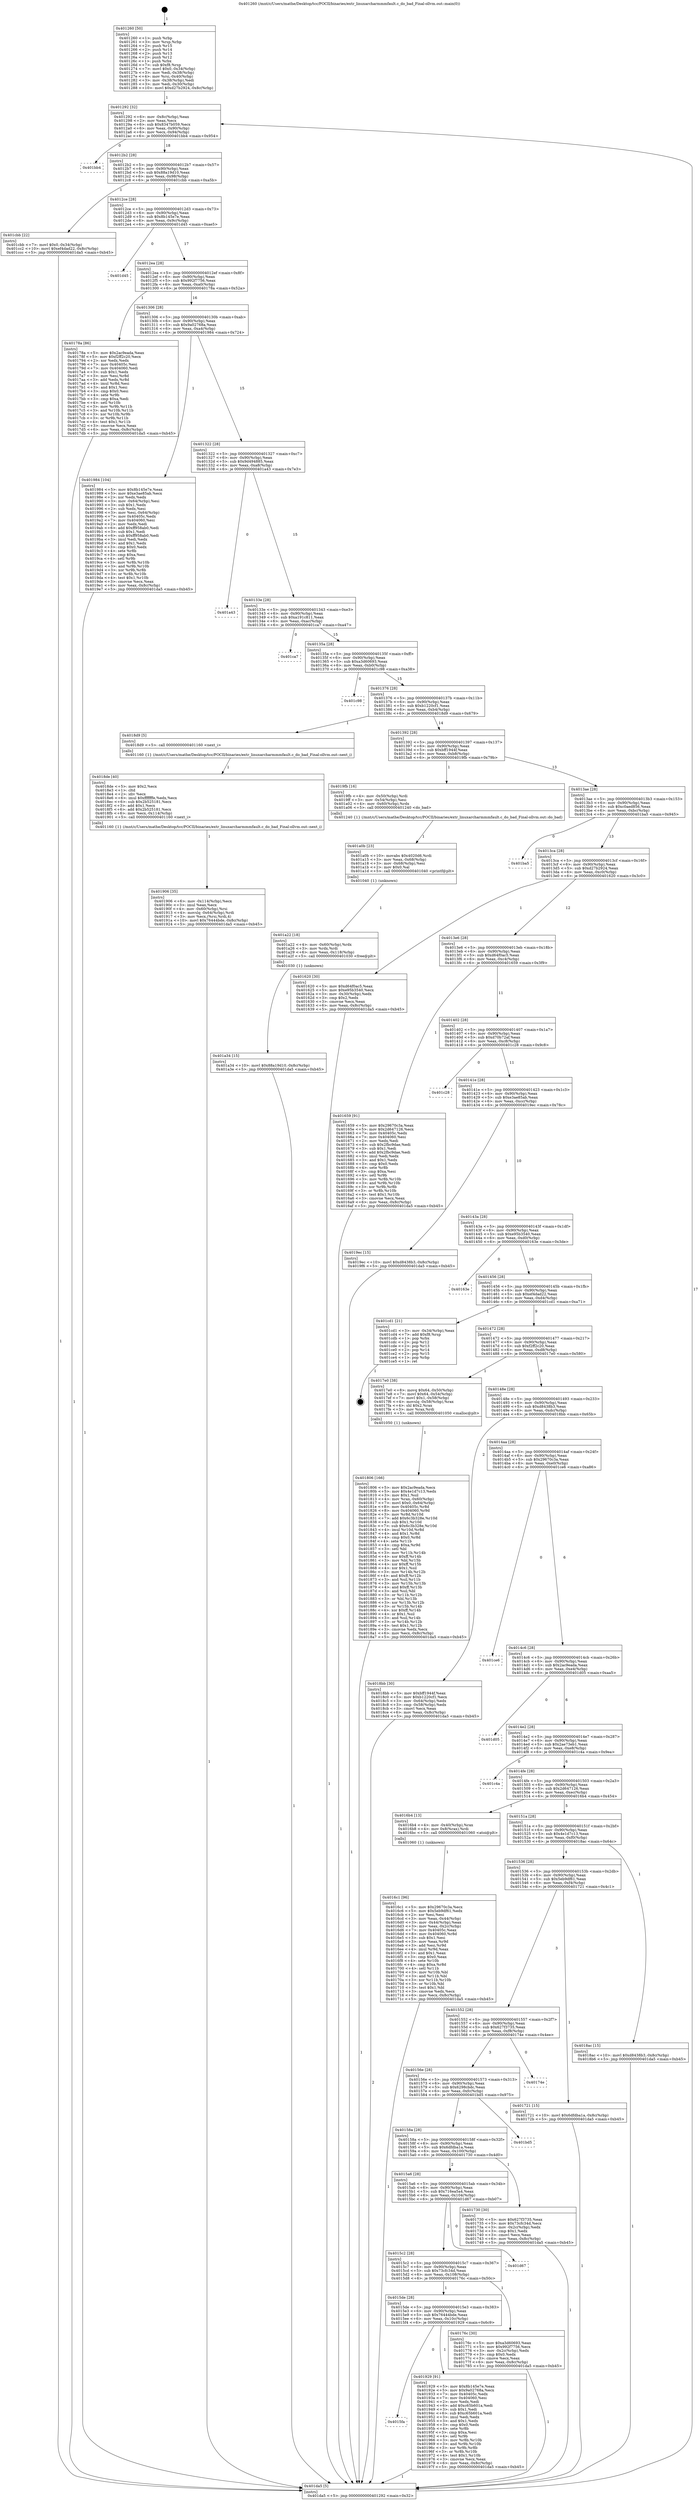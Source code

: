digraph "0x401260" {
  label = "0x401260 (/mnt/c/Users/mathe/Desktop/tcc/POCII/binaries/extr_linuxarcharmmmfault.c_do_bad_Final-ollvm.out::main(0))"
  labelloc = "t"
  node[shape=record]

  Entry [label="",width=0.3,height=0.3,shape=circle,fillcolor=black,style=filled]
  "0x401292" [label="{
     0x401292 [32]\l
     | [instrs]\l
     &nbsp;&nbsp;0x401292 \<+6\>: mov -0x8c(%rbp),%eax\l
     &nbsp;&nbsp;0x401298 \<+2\>: mov %eax,%ecx\l
     &nbsp;&nbsp;0x40129a \<+6\>: sub $0x8347b059,%ecx\l
     &nbsp;&nbsp;0x4012a0 \<+6\>: mov %eax,-0x90(%rbp)\l
     &nbsp;&nbsp;0x4012a6 \<+6\>: mov %ecx,-0x94(%rbp)\l
     &nbsp;&nbsp;0x4012ac \<+6\>: je 0000000000401bb4 \<main+0x954\>\l
  }"]
  "0x401bb4" [label="{
     0x401bb4\l
  }", style=dashed]
  "0x4012b2" [label="{
     0x4012b2 [28]\l
     | [instrs]\l
     &nbsp;&nbsp;0x4012b2 \<+5\>: jmp 00000000004012b7 \<main+0x57\>\l
     &nbsp;&nbsp;0x4012b7 \<+6\>: mov -0x90(%rbp),%eax\l
     &nbsp;&nbsp;0x4012bd \<+5\>: sub $0x88a19d10,%eax\l
     &nbsp;&nbsp;0x4012c2 \<+6\>: mov %eax,-0x98(%rbp)\l
     &nbsp;&nbsp;0x4012c8 \<+6\>: je 0000000000401cbb \<main+0xa5b\>\l
  }"]
  Exit [label="",width=0.3,height=0.3,shape=circle,fillcolor=black,style=filled,peripheries=2]
  "0x401cbb" [label="{
     0x401cbb [22]\l
     | [instrs]\l
     &nbsp;&nbsp;0x401cbb \<+7\>: movl $0x0,-0x34(%rbp)\l
     &nbsp;&nbsp;0x401cc2 \<+10\>: movl $0xef4dad22,-0x8c(%rbp)\l
     &nbsp;&nbsp;0x401ccc \<+5\>: jmp 0000000000401da5 \<main+0xb45\>\l
  }"]
  "0x4012ce" [label="{
     0x4012ce [28]\l
     | [instrs]\l
     &nbsp;&nbsp;0x4012ce \<+5\>: jmp 00000000004012d3 \<main+0x73\>\l
     &nbsp;&nbsp;0x4012d3 \<+6\>: mov -0x90(%rbp),%eax\l
     &nbsp;&nbsp;0x4012d9 \<+5\>: sub $0x8b145e7e,%eax\l
     &nbsp;&nbsp;0x4012de \<+6\>: mov %eax,-0x9c(%rbp)\l
     &nbsp;&nbsp;0x4012e4 \<+6\>: je 0000000000401d45 \<main+0xae5\>\l
  }"]
  "0x401a34" [label="{
     0x401a34 [15]\l
     | [instrs]\l
     &nbsp;&nbsp;0x401a34 \<+10\>: movl $0x88a19d10,-0x8c(%rbp)\l
     &nbsp;&nbsp;0x401a3e \<+5\>: jmp 0000000000401da5 \<main+0xb45\>\l
  }"]
  "0x401d45" [label="{
     0x401d45\l
  }", style=dashed]
  "0x4012ea" [label="{
     0x4012ea [28]\l
     | [instrs]\l
     &nbsp;&nbsp;0x4012ea \<+5\>: jmp 00000000004012ef \<main+0x8f\>\l
     &nbsp;&nbsp;0x4012ef \<+6\>: mov -0x90(%rbp),%eax\l
     &nbsp;&nbsp;0x4012f5 \<+5\>: sub $0x992f7756,%eax\l
     &nbsp;&nbsp;0x4012fa \<+6\>: mov %eax,-0xa0(%rbp)\l
     &nbsp;&nbsp;0x401300 \<+6\>: je 000000000040178a \<main+0x52a\>\l
  }"]
  "0x401a22" [label="{
     0x401a22 [18]\l
     | [instrs]\l
     &nbsp;&nbsp;0x401a22 \<+4\>: mov -0x60(%rbp),%rdx\l
     &nbsp;&nbsp;0x401a26 \<+3\>: mov %rdx,%rdi\l
     &nbsp;&nbsp;0x401a29 \<+6\>: mov %eax,-0x118(%rbp)\l
     &nbsp;&nbsp;0x401a2f \<+5\>: call 0000000000401030 \<free@plt\>\l
     | [calls]\l
     &nbsp;&nbsp;0x401030 \{1\} (unknown)\l
  }"]
  "0x40178a" [label="{
     0x40178a [86]\l
     | [instrs]\l
     &nbsp;&nbsp;0x40178a \<+5\>: mov $0x2ac9eada,%eax\l
     &nbsp;&nbsp;0x40178f \<+5\>: mov $0xf2ff2c20,%ecx\l
     &nbsp;&nbsp;0x401794 \<+2\>: xor %edx,%edx\l
     &nbsp;&nbsp;0x401796 \<+7\>: mov 0x40405c,%esi\l
     &nbsp;&nbsp;0x40179d \<+7\>: mov 0x404060,%edi\l
     &nbsp;&nbsp;0x4017a4 \<+3\>: sub $0x1,%edx\l
     &nbsp;&nbsp;0x4017a7 \<+3\>: mov %esi,%r8d\l
     &nbsp;&nbsp;0x4017aa \<+3\>: add %edx,%r8d\l
     &nbsp;&nbsp;0x4017ad \<+4\>: imul %r8d,%esi\l
     &nbsp;&nbsp;0x4017b1 \<+3\>: and $0x1,%esi\l
     &nbsp;&nbsp;0x4017b4 \<+3\>: cmp $0x0,%esi\l
     &nbsp;&nbsp;0x4017b7 \<+4\>: sete %r9b\l
     &nbsp;&nbsp;0x4017bb \<+3\>: cmp $0xa,%edi\l
     &nbsp;&nbsp;0x4017be \<+4\>: setl %r10b\l
     &nbsp;&nbsp;0x4017c2 \<+3\>: mov %r9b,%r11b\l
     &nbsp;&nbsp;0x4017c5 \<+3\>: and %r10b,%r11b\l
     &nbsp;&nbsp;0x4017c8 \<+3\>: xor %r10b,%r9b\l
     &nbsp;&nbsp;0x4017cb \<+3\>: or %r9b,%r11b\l
     &nbsp;&nbsp;0x4017ce \<+4\>: test $0x1,%r11b\l
     &nbsp;&nbsp;0x4017d2 \<+3\>: cmovne %ecx,%eax\l
     &nbsp;&nbsp;0x4017d5 \<+6\>: mov %eax,-0x8c(%rbp)\l
     &nbsp;&nbsp;0x4017db \<+5\>: jmp 0000000000401da5 \<main+0xb45\>\l
  }"]
  "0x401306" [label="{
     0x401306 [28]\l
     | [instrs]\l
     &nbsp;&nbsp;0x401306 \<+5\>: jmp 000000000040130b \<main+0xab\>\l
     &nbsp;&nbsp;0x40130b \<+6\>: mov -0x90(%rbp),%eax\l
     &nbsp;&nbsp;0x401311 \<+5\>: sub $0x9a02768a,%eax\l
     &nbsp;&nbsp;0x401316 \<+6\>: mov %eax,-0xa4(%rbp)\l
     &nbsp;&nbsp;0x40131c \<+6\>: je 0000000000401984 \<main+0x724\>\l
  }"]
  "0x401a0b" [label="{
     0x401a0b [23]\l
     | [instrs]\l
     &nbsp;&nbsp;0x401a0b \<+10\>: movabs $0x4020d6,%rdi\l
     &nbsp;&nbsp;0x401a15 \<+3\>: mov %eax,-0x68(%rbp)\l
     &nbsp;&nbsp;0x401a18 \<+3\>: mov -0x68(%rbp),%esi\l
     &nbsp;&nbsp;0x401a1b \<+2\>: mov $0x0,%al\l
     &nbsp;&nbsp;0x401a1d \<+5\>: call 0000000000401040 \<printf@plt\>\l
     | [calls]\l
     &nbsp;&nbsp;0x401040 \{1\} (unknown)\l
  }"]
  "0x401984" [label="{
     0x401984 [104]\l
     | [instrs]\l
     &nbsp;&nbsp;0x401984 \<+5\>: mov $0x8b145e7e,%eax\l
     &nbsp;&nbsp;0x401989 \<+5\>: mov $0xe3ae85ab,%ecx\l
     &nbsp;&nbsp;0x40198e \<+2\>: xor %edx,%edx\l
     &nbsp;&nbsp;0x401990 \<+3\>: mov -0x64(%rbp),%esi\l
     &nbsp;&nbsp;0x401993 \<+3\>: sub $0x1,%edx\l
     &nbsp;&nbsp;0x401996 \<+2\>: sub %edx,%esi\l
     &nbsp;&nbsp;0x401998 \<+3\>: mov %esi,-0x64(%rbp)\l
     &nbsp;&nbsp;0x40199b \<+7\>: mov 0x40405c,%edx\l
     &nbsp;&nbsp;0x4019a2 \<+7\>: mov 0x404060,%esi\l
     &nbsp;&nbsp;0x4019a9 \<+2\>: mov %edx,%edi\l
     &nbsp;&nbsp;0x4019ab \<+6\>: add $0xff958ab0,%edi\l
     &nbsp;&nbsp;0x4019b1 \<+3\>: sub $0x1,%edi\l
     &nbsp;&nbsp;0x4019b4 \<+6\>: sub $0xff958ab0,%edi\l
     &nbsp;&nbsp;0x4019ba \<+3\>: imul %edi,%edx\l
     &nbsp;&nbsp;0x4019bd \<+3\>: and $0x1,%edx\l
     &nbsp;&nbsp;0x4019c0 \<+3\>: cmp $0x0,%edx\l
     &nbsp;&nbsp;0x4019c3 \<+4\>: sete %r8b\l
     &nbsp;&nbsp;0x4019c7 \<+3\>: cmp $0xa,%esi\l
     &nbsp;&nbsp;0x4019ca \<+4\>: setl %r9b\l
     &nbsp;&nbsp;0x4019ce \<+3\>: mov %r8b,%r10b\l
     &nbsp;&nbsp;0x4019d1 \<+3\>: and %r9b,%r10b\l
     &nbsp;&nbsp;0x4019d4 \<+3\>: xor %r9b,%r8b\l
     &nbsp;&nbsp;0x4019d7 \<+3\>: or %r8b,%r10b\l
     &nbsp;&nbsp;0x4019da \<+4\>: test $0x1,%r10b\l
     &nbsp;&nbsp;0x4019de \<+3\>: cmovne %ecx,%eax\l
     &nbsp;&nbsp;0x4019e1 \<+6\>: mov %eax,-0x8c(%rbp)\l
     &nbsp;&nbsp;0x4019e7 \<+5\>: jmp 0000000000401da5 \<main+0xb45\>\l
  }"]
  "0x401322" [label="{
     0x401322 [28]\l
     | [instrs]\l
     &nbsp;&nbsp;0x401322 \<+5\>: jmp 0000000000401327 \<main+0xc7\>\l
     &nbsp;&nbsp;0x401327 \<+6\>: mov -0x90(%rbp),%eax\l
     &nbsp;&nbsp;0x40132d \<+5\>: sub $0x9d494885,%eax\l
     &nbsp;&nbsp;0x401332 \<+6\>: mov %eax,-0xa8(%rbp)\l
     &nbsp;&nbsp;0x401338 \<+6\>: je 0000000000401a43 \<main+0x7e3\>\l
  }"]
  "0x4015fa" [label="{
     0x4015fa\l
  }", style=dashed]
  "0x401a43" [label="{
     0x401a43\l
  }", style=dashed]
  "0x40133e" [label="{
     0x40133e [28]\l
     | [instrs]\l
     &nbsp;&nbsp;0x40133e \<+5\>: jmp 0000000000401343 \<main+0xe3\>\l
     &nbsp;&nbsp;0x401343 \<+6\>: mov -0x90(%rbp),%eax\l
     &nbsp;&nbsp;0x401349 \<+5\>: sub $0xa191c811,%eax\l
     &nbsp;&nbsp;0x40134e \<+6\>: mov %eax,-0xac(%rbp)\l
     &nbsp;&nbsp;0x401354 \<+6\>: je 0000000000401ca7 \<main+0xa47\>\l
  }"]
  "0x401929" [label="{
     0x401929 [91]\l
     | [instrs]\l
     &nbsp;&nbsp;0x401929 \<+5\>: mov $0x8b145e7e,%eax\l
     &nbsp;&nbsp;0x40192e \<+5\>: mov $0x9a02768a,%ecx\l
     &nbsp;&nbsp;0x401933 \<+7\>: mov 0x40405c,%edx\l
     &nbsp;&nbsp;0x40193a \<+7\>: mov 0x404060,%esi\l
     &nbsp;&nbsp;0x401941 \<+2\>: mov %edx,%edi\l
     &nbsp;&nbsp;0x401943 \<+6\>: add $0xc65b601a,%edi\l
     &nbsp;&nbsp;0x401949 \<+3\>: sub $0x1,%edi\l
     &nbsp;&nbsp;0x40194c \<+6\>: sub $0xc65b601a,%edi\l
     &nbsp;&nbsp;0x401952 \<+3\>: imul %edi,%edx\l
     &nbsp;&nbsp;0x401955 \<+3\>: and $0x1,%edx\l
     &nbsp;&nbsp;0x401958 \<+3\>: cmp $0x0,%edx\l
     &nbsp;&nbsp;0x40195b \<+4\>: sete %r8b\l
     &nbsp;&nbsp;0x40195f \<+3\>: cmp $0xa,%esi\l
     &nbsp;&nbsp;0x401962 \<+4\>: setl %r9b\l
     &nbsp;&nbsp;0x401966 \<+3\>: mov %r8b,%r10b\l
     &nbsp;&nbsp;0x401969 \<+3\>: and %r9b,%r10b\l
     &nbsp;&nbsp;0x40196c \<+3\>: xor %r9b,%r8b\l
     &nbsp;&nbsp;0x40196f \<+3\>: or %r8b,%r10b\l
     &nbsp;&nbsp;0x401972 \<+4\>: test $0x1,%r10b\l
     &nbsp;&nbsp;0x401976 \<+3\>: cmovne %ecx,%eax\l
     &nbsp;&nbsp;0x401979 \<+6\>: mov %eax,-0x8c(%rbp)\l
     &nbsp;&nbsp;0x40197f \<+5\>: jmp 0000000000401da5 \<main+0xb45\>\l
  }"]
  "0x401ca7" [label="{
     0x401ca7\l
  }", style=dashed]
  "0x40135a" [label="{
     0x40135a [28]\l
     | [instrs]\l
     &nbsp;&nbsp;0x40135a \<+5\>: jmp 000000000040135f \<main+0xff\>\l
     &nbsp;&nbsp;0x40135f \<+6\>: mov -0x90(%rbp),%eax\l
     &nbsp;&nbsp;0x401365 \<+5\>: sub $0xa3d60693,%eax\l
     &nbsp;&nbsp;0x40136a \<+6\>: mov %eax,-0xb0(%rbp)\l
     &nbsp;&nbsp;0x401370 \<+6\>: je 0000000000401c98 \<main+0xa38\>\l
  }"]
  "0x401906" [label="{
     0x401906 [35]\l
     | [instrs]\l
     &nbsp;&nbsp;0x401906 \<+6\>: mov -0x114(%rbp),%ecx\l
     &nbsp;&nbsp;0x40190c \<+3\>: imul %eax,%ecx\l
     &nbsp;&nbsp;0x40190f \<+4\>: mov -0x60(%rbp),%rsi\l
     &nbsp;&nbsp;0x401913 \<+4\>: movslq -0x64(%rbp),%rdi\l
     &nbsp;&nbsp;0x401917 \<+3\>: mov %ecx,(%rsi,%rdi,4)\l
     &nbsp;&nbsp;0x40191a \<+10\>: movl $0x76444bde,-0x8c(%rbp)\l
     &nbsp;&nbsp;0x401924 \<+5\>: jmp 0000000000401da5 \<main+0xb45\>\l
  }"]
  "0x401c98" [label="{
     0x401c98\l
  }", style=dashed]
  "0x401376" [label="{
     0x401376 [28]\l
     | [instrs]\l
     &nbsp;&nbsp;0x401376 \<+5\>: jmp 000000000040137b \<main+0x11b\>\l
     &nbsp;&nbsp;0x40137b \<+6\>: mov -0x90(%rbp),%eax\l
     &nbsp;&nbsp;0x401381 \<+5\>: sub $0xb1220cf1,%eax\l
     &nbsp;&nbsp;0x401386 \<+6\>: mov %eax,-0xb4(%rbp)\l
     &nbsp;&nbsp;0x40138c \<+6\>: je 00000000004018d9 \<main+0x679\>\l
  }"]
  "0x4018de" [label="{
     0x4018de [40]\l
     | [instrs]\l
     &nbsp;&nbsp;0x4018de \<+5\>: mov $0x2,%ecx\l
     &nbsp;&nbsp;0x4018e3 \<+1\>: cltd\l
     &nbsp;&nbsp;0x4018e4 \<+2\>: idiv %ecx\l
     &nbsp;&nbsp;0x4018e6 \<+6\>: imul $0xfffffffe,%edx,%ecx\l
     &nbsp;&nbsp;0x4018ec \<+6\>: sub $0x2b525181,%ecx\l
     &nbsp;&nbsp;0x4018f2 \<+3\>: add $0x1,%ecx\l
     &nbsp;&nbsp;0x4018f5 \<+6\>: add $0x2b525181,%ecx\l
     &nbsp;&nbsp;0x4018fb \<+6\>: mov %ecx,-0x114(%rbp)\l
     &nbsp;&nbsp;0x401901 \<+5\>: call 0000000000401160 \<next_i\>\l
     | [calls]\l
     &nbsp;&nbsp;0x401160 \{1\} (/mnt/c/Users/mathe/Desktop/tcc/POCII/binaries/extr_linuxarcharmmmfault.c_do_bad_Final-ollvm.out::next_i)\l
  }"]
  "0x4018d9" [label="{
     0x4018d9 [5]\l
     | [instrs]\l
     &nbsp;&nbsp;0x4018d9 \<+5\>: call 0000000000401160 \<next_i\>\l
     | [calls]\l
     &nbsp;&nbsp;0x401160 \{1\} (/mnt/c/Users/mathe/Desktop/tcc/POCII/binaries/extr_linuxarcharmmmfault.c_do_bad_Final-ollvm.out::next_i)\l
  }"]
  "0x401392" [label="{
     0x401392 [28]\l
     | [instrs]\l
     &nbsp;&nbsp;0x401392 \<+5\>: jmp 0000000000401397 \<main+0x137\>\l
     &nbsp;&nbsp;0x401397 \<+6\>: mov -0x90(%rbp),%eax\l
     &nbsp;&nbsp;0x40139d \<+5\>: sub $0xbff1944f,%eax\l
     &nbsp;&nbsp;0x4013a2 \<+6\>: mov %eax,-0xb8(%rbp)\l
     &nbsp;&nbsp;0x4013a8 \<+6\>: je 00000000004019fb \<main+0x79b\>\l
  }"]
  "0x401806" [label="{
     0x401806 [166]\l
     | [instrs]\l
     &nbsp;&nbsp;0x401806 \<+5\>: mov $0x2ac9eada,%ecx\l
     &nbsp;&nbsp;0x40180b \<+5\>: mov $0x4e1d7c13,%edx\l
     &nbsp;&nbsp;0x401810 \<+3\>: mov $0x1,%sil\l
     &nbsp;&nbsp;0x401813 \<+4\>: mov %rax,-0x60(%rbp)\l
     &nbsp;&nbsp;0x401817 \<+7\>: movl $0x0,-0x64(%rbp)\l
     &nbsp;&nbsp;0x40181e \<+8\>: mov 0x40405c,%r8d\l
     &nbsp;&nbsp;0x401826 \<+8\>: mov 0x404060,%r9d\l
     &nbsp;&nbsp;0x40182e \<+3\>: mov %r8d,%r10d\l
     &nbsp;&nbsp;0x401831 \<+7\>: add $0x6c3b328e,%r10d\l
     &nbsp;&nbsp;0x401838 \<+4\>: sub $0x1,%r10d\l
     &nbsp;&nbsp;0x40183c \<+7\>: sub $0x6c3b328e,%r10d\l
     &nbsp;&nbsp;0x401843 \<+4\>: imul %r10d,%r8d\l
     &nbsp;&nbsp;0x401847 \<+4\>: and $0x1,%r8d\l
     &nbsp;&nbsp;0x40184b \<+4\>: cmp $0x0,%r8d\l
     &nbsp;&nbsp;0x40184f \<+4\>: sete %r11b\l
     &nbsp;&nbsp;0x401853 \<+4\>: cmp $0xa,%r9d\l
     &nbsp;&nbsp;0x401857 \<+3\>: setl %bl\l
     &nbsp;&nbsp;0x40185a \<+3\>: mov %r11b,%r14b\l
     &nbsp;&nbsp;0x40185d \<+4\>: xor $0xff,%r14b\l
     &nbsp;&nbsp;0x401861 \<+3\>: mov %bl,%r15b\l
     &nbsp;&nbsp;0x401864 \<+4\>: xor $0xff,%r15b\l
     &nbsp;&nbsp;0x401868 \<+4\>: xor $0x1,%sil\l
     &nbsp;&nbsp;0x40186c \<+3\>: mov %r14b,%r12b\l
     &nbsp;&nbsp;0x40186f \<+4\>: and $0xff,%r12b\l
     &nbsp;&nbsp;0x401873 \<+3\>: and %sil,%r11b\l
     &nbsp;&nbsp;0x401876 \<+3\>: mov %r15b,%r13b\l
     &nbsp;&nbsp;0x401879 \<+4\>: and $0xff,%r13b\l
     &nbsp;&nbsp;0x40187d \<+3\>: and %sil,%bl\l
     &nbsp;&nbsp;0x401880 \<+3\>: or %r11b,%r12b\l
     &nbsp;&nbsp;0x401883 \<+3\>: or %bl,%r13b\l
     &nbsp;&nbsp;0x401886 \<+3\>: xor %r13b,%r12b\l
     &nbsp;&nbsp;0x401889 \<+3\>: or %r15b,%r14b\l
     &nbsp;&nbsp;0x40188c \<+4\>: xor $0xff,%r14b\l
     &nbsp;&nbsp;0x401890 \<+4\>: or $0x1,%sil\l
     &nbsp;&nbsp;0x401894 \<+3\>: and %sil,%r14b\l
     &nbsp;&nbsp;0x401897 \<+3\>: or %r14b,%r12b\l
     &nbsp;&nbsp;0x40189a \<+4\>: test $0x1,%r12b\l
     &nbsp;&nbsp;0x40189e \<+3\>: cmovne %edx,%ecx\l
     &nbsp;&nbsp;0x4018a1 \<+6\>: mov %ecx,-0x8c(%rbp)\l
     &nbsp;&nbsp;0x4018a7 \<+5\>: jmp 0000000000401da5 \<main+0xb45\>\l
  }"]
  "0x4019fb" [label="{
     0x4019fb [16]\l
     | [instrs]\l
     &nbsp;&nbsp;0x4019fb \<+4\>: mov -0x50(%rbp),%rdi\l
     &nbsp;&nbsp;0x4019ff \<+3\>: mov -0x54(%rbp),%esi\l
     &nbsp;&nbsp;0x401a02 \<+4\>: mov -0x60(%rbp),%rdx\l
     &nbsp;&nbsp;0x401a06 \<+5\>: call 0000000000401240 \<do_bad\>\l
     | [calls]\l
     &nbsp;&nbsp;0x401240 \{1\} (/mnt/c/Users/mathe/Desktop/tcc/POCII/binaries/extr_linuxarcharmmmfault.c_do_bad_Final-ollvm.out::do_bad)\l
  }"]
  "0x4013ae" [label="{
     0x4013ae [28]\l
     | [instrs]\l
     &nbsp;&nbsp;0x4013ae \<+5\>: jmp 00000000004013b3 \<main+0x153\>\l
     &nbsp;&nbsp;0x4013b3 \<+6\>: mov -0x90(%rbp),%eax\l
     &nbsp;&nbsp;0x4013b9 \<+5\>: sub $0xc0aed856,%eax\l
     &nbsp;&nbsp;0x4013be \<+6\>: mov %eax,-0xbc(%rbp)\l
     &nbsp;&nbsp;0x4013c4 \<+6\>: je 0000000000401ba5 \<main+0x945\>\l
  }"]
  "0x4015de" [label="{
     0x4015de [28]\l
     | [instrs]\l
     &nbsp;&nbsp;0x4015de \<+5\>: jmp 00000000004015e3 \<main+0x383\>\l
     &nbsp;&nbsp;0x4015e3 \<+6\>: mov -0x90(%rbp),%eax\l
     &nbsp;&nbsp;0x4015e9 \<+5\>: sub $0x76444bde,%eax\l
     &nbsp;&nbsp;0x4015ee \<+6\>: mov %eax,-0x10c(%rbp)\l
     &nbsp;&nbsp;0x4015f4 \<+6\>: je 0000000000401929 \<main+0x6c9\>\l
  }"]
  "0x401ba5" [label="{
     0x401ba5\l
  }", style=dashed]
  "0x4013ca" [label="{
     0x4013ca [28]\l
     | [instrs]\l
     &nbsp;&nbsp;0x4013ca \<+5\>: jmp 00000000004013cf \<main+0x16f\>\l
     &nbsp;&nbsp;0x4013cf \<+6\>: mov -0x90(%rbp),%eax\l
     &nbsp;&nbsp;0x4013d5 \<+5\>: sub $0xd27b2924,%eax\l
     &nbsp;&nbsp;0x4013da \<+6\>: mov %eax,-0xc0(%rbp)\l
     &nbsp;&nbsp;0x4013e0 \<+6\>: je 0000000000401620 \<main+0x3c0\>\l
  }"]
  "0x40176c" [label="{
     0x40176c [30]\l
     | [instrs]\l
     &nbsp;&nbsp;0x40176c \<+5\>: mov $0xa3d60693,%eax\l
     &nbsp;&nbsp;0x401771 \<+5\>: mov $0x992f7756,%ecx\l
     &nbsp;&nbsp;0x401776 \<+3\>: mov -0x2c(%rbp),%edx\l
     &nbsp;&nbsp;0x401779 \<+3\>: cmp $0x0,%edx\l
     &nbsp;&nbsp;0x40177c \<+3\>: cmove %ecx,%eax\l
     &nbsp;&nbsp;0x40177f \<+6\>: mov %eax,-0x8c(%rbp)\l
     &nbsp;&nbsp;0x401785 \<+5\>: jmp 0000000000401da5 \<main+0xb45\>\l
  }"]
  "0x401620" [label="{
     0x401620 [30]\l
     | [instrs]\l
     &nbsp;&nbsp;0x401620 \<+5\>: mov $0xd64f0ac5,%eax\l
     &nbsp;&nbsp;0x401625 \<+5\>: mov $0xe95b3540,%ecx\l
     &nbsp;&nbsp;0x40162a \<+3\>: mov -0x30(%rbp),%edx\l
     &nbsp;&nbsp;0x40162d \<+3\>: cmp $0x2,%edx\l
     &nbsp;&nbsp;0x401630 \<+3\>: cmovne %ecx,%eax\l
     &nbsp;&nbsp;0x401633 \<+6\>: mov %eax,-0x8c(%rbp)\l
     &nbsp;&nbsp;0x401639 \<+5\>: jmp 0000000000401da5 \<main+0xb45\>\l
  }"]
  "0x4013e6" [label="{
     0x4013e6 [28]\l
     | [instrs]\l
     &nbsp;&nbsp;0x4013e6 \<+5\>: jmp 00000000004013eb \<main+0x18b\>\l
     &nbsp;&nbsp;0x4013eb \<+6\>: mov -0x90(%rbp),%eax\l
     &nbsp;&nbsp;0x4013f1 \<+5\>: sub $0xd64f0ac5,%eax\l
     &nbsp;&nbsp;0x4013f6 \<+6\>: mov %eax,-0xc4(%rbp)\l
     &nbsp;&nbsp;0x4013fc \<+6\>: je 0000000000401659 \<main+0x3f9\>\l
  }"]
  "0x401da5" [label="{
     0x401da5 [5]\l
     | [instrs]\l
     &nbsp;&nbsp;0x401da5 \<+5\>: jmp 0000000000401292 \<main+0x32\>\l
  }"]
  "0x401260" [label="{
     0x401260 [50]\l
     | [instrs]\l
     &nbsp;&nbsp;0x401260 \<+1\>: push %rbp\l
     &nbsp;&nbsp;0x401261 \<+3\>: mov %rsp,%rbp\l
     &nbsp;&nbsp;0x401264 \<+2\>: push %r15\l
     &nbsp;&nbsp;0x401266 \<+2\>: push %r14\l
     &nbsp;&nbsp;0x401268 \<+2\>: push %r13\l
     &nbsp;&nbsp;0x40126a \<+2\>: push %r12\l
     &nbsp;&nbsp;0x40126c \<+1\>: push %rbx\l
     &nbsp;&nbsp;0x40126d \<+7\>: sub $0xf8,%rsp\l
     &nbsp;&nbsp;0x401274 \<+7\>: movl $0x0,-0x34(%rbp)\l
     &nbsp;&nbsp;0x40127b \<+3\>: mov %edi,-0x38(%rbp)\l
     &nbsp;&nbsp;0x40127e \<+4\>: mov %rsi,-0x40(%rbp)\l
     &nbsp;&nbsp;0x401282 \<+3\>: mov -0x38(%rbp),%edi\l
     &nbsp;&nbsp;0x401285 \<+3\>: mov %edi,-0x30(%rbp)\l
     &nbsp;&nbsp;0x401288 \<+10\>: movl $0xd27b2924,-0x8c(%rbp)\l
  }"]
  "0x4015c2" [label="{
     0x4015c2 [28]\l
     | [instrs]\l
     &nbsp;&nbsp;0x4015c2 \<+5\>: jmp 00000000004015c7 \<main+0x367\>\l
     &nbsp;&nbsp;0x4015c7 \<+6\>: mov -0x90(%rbp),%eax\l
     &nbsp;&nbsp;0x4015cd \<+5\>: sub $0x73cfc34d,%eax\l
     &nbsp;&nbsp;0x4015d2 \<+6\>: mov %eax,-0x108(%rbp)\l
     &nbsp;&nbsp;0x4015d8 \<+6\>: je 000000000040176c \<main+0x50c\>\l
  }"]
  "0x401659" [label="{
     0x401659 [91]\l
     | [instrs]\l
     &nbsp;&nbsp;0x401659 \<+5\>: mov $0x29670c3a,%eax\l
     &nbsp;&nbsp;0x40165e \<+5\>: mov $0x2d647126,%ecx\l
     &nbsp;&nbsp;0x401663 \<+7\>: mov 0x40405c,%edx\l
     &nbsp;&nbsp;0x40166a \<+7\>: mov 0x404060,%esi\l
     &nbsp;&nbsp;0x401671 \<+2\>: mov %edx,%edi\l
     &nbsp;&nbsp;0x401673 \<+6\>: sub $0x2fbc9dae,%edi\l
     &nbsp;&nbsp;0x401679 \<+3\>: sub $0x1,%edi\l
     &nbsp;&nbsp;0x40167c \<+6\>: add $0x2fbc9dae,%edi\l
     &nbsp;&nbsp;0x401682 \<+3\>: imul %edi,%edx\l
     &nbsp;&nbsp;0x401685 \<+3\>: and $0x1,%edx\l
     &nbsp;&nbsp;0x401688 \<+3\>: cmp $0x0,%edx\l
     &nbsp;&nbsp;0x40168b \<+4\>: sete %r8b\l
     &nbsp;&nbsp;0x40168f \<+3\>: cmp $0xa,%esi\l
     &nbsp;&nbsp;0x401692 \<+4\>: setl %r9b\l
     &nbsp;&nbsp;0x401696 \<+3\>: mov %r8b,%r10b\l
     &nbsp;&nbsp;0x401699 \<+3\>: and %r9b,%r10b\l
     &nbsp;&nbsp;0x40169c \<+3\>: xor %r9b,%r8b\l
     &nbsp;&nbsp;0x40169f \<+3\>: or %r8b,%r10b\l
     &nbsp;&nbsp;0x4016a2 \<+4\>: test $0x1,%r10b\l
     &nbsp;&nbsp;0x4016a6 \<+3\>: cmovne %ecx,%eax\l
     &nbsp;&nbsp;0x4016a9 \<+6\>: mov %eax,-0x8c(%rbp)\l
     &nbsp;&nbsp;0x4016af \<+5\>: jmp 0000000000401da5 \<main+0xb45\>\l
  }"]
  "0x401402" [label="{
     0x401402 [28]\l
     | [instrs]\l
     &nbsp;&nbsp;0x401402 \<+5\>: jmp 0000000000401407 \<main+0x1a7\>\l
     &nbsp;&nbsp;0x401407 \<+6\>: mov -0x90(%rbp),%eax\l
     &nbsp;&nbsp;0x40140d \<+5\>: sub $0xd70b72af,%eax\l
     &nbsp;&nbsp;0x401412 \<+6\>: mov %eax,-0xc8(%rbp)\l
     &nbsp;&nbsp;0x401418 \<+6\>: je 0000000000401c28 \<main+0x9c8\>\l
  }"]
  "0x401d67" [label="{
     0x401d67\l
  }", style=dashed]
  "0x401c28" [label="{
     0x401c28\l
  }", style=dashed]
  "0x40141e" [label="{
     0x40141e [28]\l
     | [instrs]\l
     &nbsp;&nbsp;0x40141e \<+5\>: jmp 0000000000401423 \<main+0x1c3\>\l
     &nbsp;&nbsp;0x401423 \<+6\>: mov -0x90(%rbp),%eax\l
     &nbsp;&nbsp;0x401429 \<+5\>: sub $0xe3ae85ab,%eax\l
     &nbsp;&nbsp;0x40142e \<+6\>: mov %eax,-0xcc(%rbp)\l
     &nbsp;&nbsp;0x401434 \<+6\>: je 00000000004019ec \<main+0x78c\>\l
  }"]
  "0x4015a6" [label="{
     0x4015a6 [28]\l
     | [instrs]\l
     &nbsp;&nbsp;0x4015a6 \<+5\>: jmp 00000000004015ab \<main+0x34b\>\l
     &nbsp;&nbsp;0x4015ab \<+6\>: mov -0x90(%rbp),%eax\l
     &nbsp;&nbsp;0x4015b1 \<+5\>: sub $0x716ea5a4,%eax\l
     &nbsp;&nbsp;0x4015b6 \<+6\>: mov %eax,-0x104(%rbp)\l
     &nbsp;&nbsp;0x4015bc \<+6\>: je 0000000000401d67 \<main+0xb07\>\l
  }"]
  "0x4019ec" [label="{
     0x4019ec [15]\l
     | [instrs]\l
     &nbsp;&nbsp;0x4019ec \<+10\>: movl $0xd8438b3,-0x8c(%rbp)\l
     &nbsp;&nbsp;0x4019f6 \<+5\>: jmp 0000000000401da5 \<main+0xb45\>\l
  }"]
  "0x40143a" [label="{
     0x40143a [28]\l
     | [instrs]\l
     &nbsp;&nbsp;0x40143a \<+5\>: jmp 000000000040143f \<main+0x1df\>\l
     &nbsp;&nbsp;0x40143f \<+6\>: mov -0x90(%rbp),%eax\l
     &nbsp;&nbsp;0x401445 \<+5\>: sub $0xe95b3540,%eax\l
     &nbsp;&nbsp;0x40144a \<+6\>: mov %eax,-0xd0(%rbp)\l
     &nbsp;&nbsp;0x401450 \<+6\>: je 000000000040163e \<main+0x3de\>\l
  }"]
  "0x401730" [label="{
     0x401730 [30]\l
     | [instrs]\l
     &nbsp;&nbsp;0x401730 \<+5\>: mov $0x627f3735,%eax\l
     &nbsp;&nbsp;0x401735 \<+5\>: mov $0x73cfc34d,%ecx\l
     &nbsp;&nbsp;0x40173a \<+3\>: mov -0x2c(%rbp),%edx\l
     &nbsp;&nbsp;0x40173d \<+3\>: cmp $0x1,%edx\l
     &nbsp;&nbsp;0x401740 \<+3\>: cmovl %ecx,%eax\l
     &nbsp;&nbsp;0x401743 \<+6\>: mov %eax,-0x8c(%rbp)\l
     &nbsp;&nbsp;0x401749 \<+5\>: jmp 0000000000401da5 \<main+0xb45\>\l
  }"]
  "0x40163e" [label="{
     0x40163e\l
  }", style=dashed]
  "0x401456" [label="{
     0x401456 [28]\l
     | [instrs]\l
     &nbsp;&nbsp;0x401456 \<+5\>: jmp 000000000040145b \<main+0x1fb\>\l
     &nbsp;&nbsp;0x40145b \<+6\>: mov -0x90(%rbp),%eax\l
     &nbsp;&nbsp;0x401461 \<+5\>: sub $0xef4dad22,%eax\l
     &nbsp;&nbsp;0x401466 \<+6\>: mov %eax,-0xd4(%rbp)\l
     &nbsp;&nbsp;0x40146c \<+6\>: je 0000000000401cd1 \<main+0xa71\>\l
  }"]
  "0x40158a" [label="{
     0x40158a [28]\l
     | [instrs]\l
     &nbsp;&nbsp;0x40158a \<+5\>: jmp 000000000040158f \<main+0x32f\>\l
     &nbsp;&nbsp;0x40158f \<+6\>: mov -0x90(%rbp),%eax\l
     &nbsp;&nbsp;0x401595 \<+5\>: sub $0x6dfdba1a,%eax\l
     &nbsp;&nbsp;0x40159a \<+6\>: mov %eax,-0x100(%rbp)\l
     &nbsp;&nbsp;0x4015a0 \<+6\>: je 0000000000401730 \<main+0x4d0\>\l
  }"]
  "0x401cd1" [label="{
     0x401cd1 [21]\l
     | [instrs]\l
     &nbsp;&nbsp;0x401cd1 \<+3\>: mov -0x34(%rbp),%eax\l
     &nbsp;&nbsp;0x401cd4 \<+7\>: add $0xf8,%rsp\l
     &nbsp;&nbsp;0x401cdb \<+1\>: pop %rbx\l
     &nbsp;&nbsp;0x401cdc \<+2\>: pop %r12\l
     &nbsp;&nbsp;0x401cde \<+2\>: pop %r13\l
     &nbsp;&nbsp;0x401ce0 \<+2\>: pop %r14\l
     &nbsp;&nbsp;0x401ce2 \<+2\>: pop %r15\l
     &nbsp;&nbsp;0x401ce4 \<+1\>: pop %rbp\l
     &nbsp;&nbsp;0x401ce5 \<+1\>: ret\l
  }"]
  "0x401472" [label="{
     0x401472 [28]\l
     | [instrs]\l
     &nbsp;&nbsp;0x401472 \<+5\>: jmp 0000000000401477 \<main+0x217\>\l
     &nbsp;&nbsp;0x401477 \<+6\>: mov -0x90(%rbp),%eax\l
     &nbsp;&nbsp;0x40147d \<+5\>: sub $0xf2ff2c20,%eax\l
     &nbsp;&nbsp;0x401482 \<+6\>: mov %eax,-0xd8(%rbp)\l
     &nbsp;&nbsp;0x401488 \<+6\>: je 00000000004017e0 \<main+0x580\>\l
  }"]
  "0x401bd5" [label="{
     0x401bd5\l
  }", style=dashed]
  "0x4017e0" [label="{
     0x4017e0 [38]\l
     | [instrs]\l
     &nbsp;&nbsp;0x4017e0 \<+8\>: movq $0x64,-0x50(%rbp)\l
     &nbsp;&nbsp;0x4017e8 \<+7\>: movl $0x64,-0x54(%rbp)\l
     &nbsp;&nbsp;0x4017ef \<+7\>: movl $0x1,-0x58(%rbp)\l
     &nbsp;&nbsp;0x4017f6 \<+4\>: movslq -0x58(%rbp),%rax\l
     &nbsp;&nbsp;0x4017fa \<+4\>: shl $0x2,%rax\l
     &nbsp;&nbsp;0x4017fe \<+3\>: mov %rax,%rdi\l
     &nbsp;&nbsp;0x401801 \<+5\>: call 0000000000401050 \<malloc@plt\>\l
     | [calls]\l
     &nbsp;&nbsp;0x401050 \{1\} (unknown)\l
  }"]
  "0x40148e" [label="{
     0x40148e [28]\l
     | [instrs]\l
     &nbsp;&nbsp;0x40148e \<+5\>: jmp 0000000000401493 \<main+0x233\>\l
     &nbsp;&nbsp;0x401493 \<+6\>: mov -0x90(%rbp),%eax\l
     &nbsp;&nbsp;0x401499 \<+5\>: sub $0xd8438b3,%eax\l
     &nbsp;&nbsp;0x40149e \<+6\>: mov %eax,-0xdc(%rbp)\l
     &nbsp;&nbsp;0x4014a4 \<+6\>: je 00000000004018bb \<main+0x65b\>\l
  }"]
  "0x40156e" [label="{
     0x40156e [28]\l
     | [instrs]\l
     &nbsp;&nbsp;0x40156e \<+5\>: jmp 0000000000401573 \<main+0x313\>\l
     &nbsp;&nbsp;0x401573 \<+6\>: mov -0x90(%rbp),%eax\l
     &nbsp;&nbsp;0x401579 \<+5\>: sub $0x6298cbdc,%eax\l
     &nbsp;&nbsp;0x40157e \<+6\>: mov %eax,-0xfc(%rbp)\l
     &nbsp;&nbsp;0x401584 \<+6\>: je 0000000000401bd5 \<main+0x975\>\l
  }"]
  "0x4018bb" [label="{
     0x4018bb [30]\l
     | [instrs]\l
     &nbsp;&nbsp;0x4018bb \<+5\>: mov $0xbff1944f,%eax\l
     &nbsp;&nbsp;0x4018c0 \<+5\>: mov $0xb1220cf1,%ecx\l
     &nbsp;&nbsp;0x4018c5 \<+3\>: mov -0x64(%rbp),%edx\l
     &nbsp;&nbsp;0x4018c8 \<+3\>: cmp -0x58(%rbp),%edx\l
     &nbsp;&nbsp;0x4018cb \<+3\>: cmovl %ecx,%eax\l
     &nbsp;&nbsp;0x4018ce \<+6\>: mov %eax,-0x8c(%rbp)\l
     &nbsp;&nbsp;0x4018d4 \<+5\>: jmp 0000000000401da5 \<main+0xb45\>\l
  }"]
  "0x4014aa" [label="{
     0x4014aa [28]\l
     | [instrs]\l
     &nbsp;&nbsp;0x4014aa \<+5\>: jmp 00000000004014af \<main+0x24f\>\l
     &nbsp;&nbsp;0x4014af \<+6\>: mov -0x90(%rbp),%eax\l
     &nbsp;&nbsp;0x4014b5 \<+5\>: sub $0x29670c3a,%eax\l
     &nbsp;&nbsp;0x4014ba \<+6\>: mov %eax,-0xe0(%rbp)\l
     &nbsp;&nbsp;0x4014c0 \<+6\>: je 0000000000401ce6 \<main+0xa86\>\l
  }"]
  "0x40174e" [label="{
     0x40174e\l
  }", style=dashed]
  "0x401ce6" [label="{
     0x401ce6\l
  }", style=dashed]
  "0x4014c6" [label="{
     0x4014c6 [28]\l
     | [instrs]\l
     &nbsp;&nbsp;0x4014c6 \<+5\>: jmp 00000000004014cb \<main+0x26b\>\l
     &nbsp;&nbsp;0x4014cb \<+6\>: mov -0x90(%rbp),%eax\l
     &nbsp;&nbsp;0x4014d1 \<+5\>: sub $0x2ac9eada,%eax\l
     &nbsp;&nbsp;0x4014d6 \<+6\>: mov %eax,-0xe4(%rbp)\l
     &nbsp;&nbsp;0x4014dc \<+6\>: je 0000000000401d05 \<main+0xaa5\>\l
  }"]
  "0x401552" [label="{
     0x401552 [28]\l
     | [instrs]\l
     &nbsp;&nbsp;0x401552 \<+5\>: jmp 0000000000401557 \<main+0x2f7\>\l
     &nbsp;&nbsp;0x401557 \<+6\>: mov -0x90(%rbp),%eax\l
     &nbsp;&nbsp;0x40155d \<+5\>: sub $0x627f3735,%eax\l
     &nbsp;&nbsp;0x401562 \<+6\>: mov %eax,-0xf8(%rbp)\l
     &nbsp;&nbsp;0x401568 \<+6\>: je 000000000040174e \<main+0x4ee\>\l
  }"]
  "0x401d05" [label="{
     0x401d05\l
  }", style=dashed]
  "0x4014e2" [label="{
     0x4014e2 [28]\l
     | [instrs]\l
     &nbsp;&nbsp;0x4014e2 \<+5\>: jmp 00000000004014e7 \<main+0x287\>\l
     &nbsp;&nbsp;0x4014e7 \<+6\>: mov -0x90(%rbp),%eax\l
     &nbsp;&nbsp;0x4014ed \<+5\>: sub $0x2ae73eb1,%eax\l
     &nbsp;&nbsp;0x4014f2 \<+6\>: mov %eax,-0xe8(%rbp)\l
     &nbsp;&nbsp;0x4014f8 \<+6\>: je 0000000000401c4a \<main+0x9ea\>\l
  }"]
  "0x401721" [label="{
     0x401721 [15]\l
     | [instrs]\l
     &nbsp;&nbsp;0x401721 \<+10\>: movl $0x6dfdba1a,-0x8c(%rbp)\l
     &nbsp;&nbsp;0x40172b \<+5\>: jmp 0000000000401da5 \<main+0xb45\>\l
  }"]
  "0x401c4a" [label="{
     0x401c4a\l
  }", style=dashed]
  "0x4014fe" [label="{
     0x4014fe [28]\l
     | [instrs]\l
     &nbsp;&nbsp;0x4014fe \<+5\>: jmp 0000000000401503 \<main+0x2a3\>\l
     &nbsp;&nbsp;0x401503 \<+6\>: mov -0x90(%rbp),%eax\l
     &nbsp;&nbsp;0x401509 \<+5\>: sub $0x2d647126,%eax\l
     &nbsp;&nbsp;0x40150e \<+6\>: mov %eax,-0xec(%rbp)\l
     &nbsp;&nbsp;0x401514 \<+6\>: je 00000000004016b4 \<main+0x454\>\l
  }"]
  "0x401536" [label="{
     0x401536 [28]\l
     | [instrs]\l
     &nbsp;&nbsp;0x401536 \<+5\>: jmp 000000000040153b \<main+0x2db\>\l
     &nbsp;&nbsp;0x40153b \<+6\>: mov -0x90(%rbp),%eax\l
     &nbsp;&nbsp;0x401541 \<+5\>: sub $0x5eb9df61,%eax\l
     &nbsp;&nbsp;0x401546 \<+6\>: mov %eax,-0xf4(%rbp)\l
     &nbsp;&nbsp;0x40154c \<+6\>: je 0000000000401721 \<main+0x4c1\>\l
  }"]
  "0x4016b4" [label="{
     0x4016b4 [13]\l
     | [instrs]\l
     &nbsp;&nbsp;0x4016b4 \<+4\>: mov -0x40(%rbp),%rax\l
     &nbsp;&nbsp;0x4016b8 \<+4\>: mov 0x8(%rax),%rdi\l
     &nbsp;&nbsp;0x4016bc \<+5\>: call 0000000000401060 \<atoi@plt\>\l
     | [calls]\l
     &nbsp;&nbsp;0x401060 \{1\} (unknown)\l
  }"]
  "0x40151a" [label="{
     0x40151a [28]\l
     | [instrs]\l
     &nbsp;&nbsp;0x40151a \<+5\>: jmp 000000000040151f \<main+0x2bf\>\l
     &nbsp;&nbsp;0x40151f \<+6\>: mov -0x90(%rbp),%eax\l
     &nbsp;&nbsp;0x401525 \<+5\>: sub $0x4e1d7c13,%eax\l
     &nbsp;&nbsp;0x40152a \<+6\>: mov %eax,-0xf0(%rbp)\l
     &nbsp;&nbsp;0x401530 \<+6\>: je 00000000004018ac \<main+0x64c\>\l
  }"]
  "0x4016c1" [label="{
     0x4016c1 [96]\l
     | [instrs]\l
     &nbsp;&nbsp;0x4016c1 \<+5\>: mov $0x29670c3a,%ecx\l
     &nbsp;&nbsp;0x4016c6 \<+5\>: mov $0x5eb9df61,%edx\l
     &nbsp;&nbsp;0x4016cb \<+2\>: xor %esi,%esi\l
     &nbsp;&nbsp;0x4016cd \<+3\>: mov %eax,-0x44(%rbp)\l
     &nbsp;&nbsp;0x4016d0 \<+3\>: mov -0x44(%rbp),%eax\l
     &nbsp;&nbsp;0x4016d3 \<+3\>: mov %eax,-0x2c(%rbp)\l
     &nbsp;&nbsp;0x4016d6 \<+7\>: mov 0x40405c,%eax\l
     &nbsp;&nbsp;0x4016dd \<+8\>: mov 0x404060,%r8d\l
     &nbsp;&nbsp;0x4016e5 \<+3\>: sub $0x1,%esi\l
     &nbsp;&nbsp;0x4016e8 \<+3\>: mov %eax,%r9d\l
     &nbsp;&nbsp;0x4016eb \<+3\>: add %esi,%r9d\l
     &nbsp;&nbsp;0x4016ee \<+4\>: imul %r9d,%eax\l
     &nbsp;&nbsp;0x4016f2 \<+3\>: and $0x1,%eax\l
     &nbsp;&nbsp;0x4016f5 \<+3\>: cmp $0x0,%eax\l
     &nbsp;&nbsp;0x4016f8 \<+4\>: sete %r10b\l
     &nbsp;&nbsp;0x4016fc \<+4\>: cmp $0xa,%r8d\l
     &nbsp;&nbsp;0x401700 \<+4\>: setl %r11b\l
     &nbsp;&nbsp;0x401704 \<+3\>: mov %r10b,%bl\l
     &nbsp;&nbsp;0x401707 \<+3\>: and %r11b,%bl\l
     &nbsp;&nbsp;0x40170a \<+3\>: xor %r11b,%r10b\l
     &nbsp;&nbsp;0x40170d \<+3\>: or %r10b,%bl\l
     &nbsp;&nbsp;0x401710 \<+3\>: test $0x1,%bl\l
     &nbsp;&nbsp;0x401713 \<+3\>: cmovne %edx,%ecx\l
     &nbsp;&nbsp;0x401716 \<+6\>: mov %ecx,-0x8c(%rbp)\l
     &nbsp;&nbsp;0x40171c \<+5\>: jmp 0000000000401da5 \<main+0xb45\>\l
  }"]
  "0x4018ac" [label="{
     0x4018ac [15]\l
     | [instrs]\l
     &nbsp;&nbsp;0x4018ac \<+10\>: movl $0xd8438b3,-0x8c(%rbp)\l
     &nbsp;&nbsp;0x4018b6 \<+5\>: jmp 0000000000401da5 \<main+0xb45\>\l
  }"]
  Entry -> "0x401260" [label=" 1"]
  "0x401292" -> "0x401bb4" [label=" 0"]
  "0x401292" -> "0x4012b2" [label=" 18"]
  "0x401cd1" -> Exit [label=" 1"]
  "0x4012b2" -> "0x401cbb" [label=" 1"]
  "0x4012b2" -> "0x4012ce" [label=" 17"]
  "0x401cbb" -> "0x401da5" [label=" 1"]
  "0x4012ce" -> "0x401d45" [label=" 0"]
  "0x4012ce" -> "0x4012ea" [label=" 17"]
  "0x401a34" -> "0x401da5" [label=" 1"]
  "0x4012ea" -> "0x40178a" [label=" 1"]
  "0x4012ea" -> "0x401306" [label=" 16"]
  "0x401a22" -> "0x401a34" [label=" 1"]
  "0x401306" -> "0x401984" [label=" 1"]
  "0x401306" -> "0x401322" [label=" 15"]
  "0x401a0b" -> "0x401a22" [label=" 1"]
  "0x401322" -> "0x401a43" [label=" 0"]
  "0x401322" -> "0x40133e" [label=" 15"]
  "0x4019fb" -> "0x401a0b" [label=" 1"]
  "0x40133e" -> "0x401ca7" [label=" 0"]
  "0x40133e" -> "0x40135a" [label=" 15"]
  "0x4019ec" -> "0x401da5" [label=" 1"]
  "0x40135a" -> "0x401c98" [label=" 0"]
  "0x40135a" -> "0x401376" [label=" 15"]
  "0x401929" -> "0x401da5" [label=" 1"]
  "0x401376" -> "0x4018d9" [label=" 1"]
  "0x401376" -> "0x401392" [label=" 14"]
  "0x4015de" -> "0x4015fa" [label=" 0"]
  "0x401392" -> "0x4019fb" [label=" 1"]
  "0x401392" -> "0x4013ae" [label=" 13"]
  "0x4015de" -> "0x401929" [label=" 1"]
  "0x4013ae" -> "0x401ba5" [label=" 0"]
  "0x4013ae" -> "0x4013ca" [label=" 13"]
  "0x401984" -> "0x401da5" [label=" 1"]
  "0x4013ca" -> "0x401620" [label=" 1"]
  "0x4013ca" -> "0x4013e6" [label=" 12"]
  "0x401620" -> "0x401da5" [label=" 1"]
  "0x401260" -> "0x401292" [label=" 1"]
  "0x401da5" -> "0x401292" [label=" 17"]
  "0x401906" -> "0x401da5" [label=" 1"]
  "0x4013e6" -> "0x401659" [label=" 1"]
  "0x4013e6" -> "0x401402" [label=" 11"]
  "0x401659" -> "0x401da5" [label=" 1"]
  "0x4018d9" -> "0x4018de" [label=" 1"]
  "0x401402" -> "0x401c28" [label=" 0"]
  "0x401402" -> "0x40141e" [label=" 11"]
  "0x4018bb" -> "0x401da5" [label=" 2"]
  "0x40141e" -> "0x4019ec" [label=" 1"]
  "0x40141e" -> "0x40143a" [label=" 10"]
  "0x401806" -> "0x401da5" [label=" 1"]
  "0x40143a" -> "0x40163e" [label=" 0"]
  "0x40143a" -> "0x401456" [label=" 10"]
  "0x4017e0" -> "0x401806" [label=" 1"]
  "0x401456" -> "0x401cd1" [label=" 1"]
  "0x401456" -> "0x401472" [label=" 9"]
  "0x40176c" -> "0x401da5" [label=" 1"]
  "0x401472" -> "0x4017e0" [label=" 1"]
  "0x401472" -> "0x40148e" [label=" 8"]
  "0x4015c2" -> "0x4015de" [label=" 1"]
  "0x40148e" -> "0x4018bb" [label=" 2"]
  "0x40148e" -> "0x4014aa" [label=" 6"]
  "0x4018de" -> "0x401906" [label=" 1"]
  "0x4014aa" -> "0x401ce6" [label=" 0"]
  "0x4014aa" -> "0x4014c6" [label=" 6"]
  "0x4015a6" -> "0x4015c2" [label=" 2"]
  "0x4014c6" -> "0x401d05" [label=" 0"]
  "0x4014c6" -> "0x4014e2" [label=" 6"]
  "0x4018ac" -> "0x401da5" [label=" 1"]
  "0x4014e2" -> "0x401c4a" [label=" 0"]
  "0x4014e2" -> "0x4014fe" [label=" 6"]
  "0x401730" -> "0x401da5" [label=" 1"]
  "0x4014fe" -> "0x4016b4" [label=" 1"]
  "0x4014fe" -> "0x40151a" [label=" 5"]
  "0x4016b4" -> "0x4016c1" [label=" 1"]
  "0x4016c1" -> "0x401da5" [label=" 1"]
  "0x40158a" -> "0x401730" [label=" 1"]
  "0x40151a" -> "0x4018ac" [label=" 1"]
  "0x40151a" -> "0x401536" [label=" 4"]
  "0x40158a" -> "0x4015a6" [label=" 2"]
  "0x401536" -> "0x401721" [label=" 1"]
  "0x401536" -> "0x401552" [label=" 3"]
  "0x401721" -> "0x401da5" [label=" 1"]
  "0x4015a6" -> "0x401d67" [label=" 0"]
  "0x401552" -> "0x40174e" [label=" 0"]
  "0x401552" -> "0x40156e" [label=" 3"]
  "0x4015c2" -> "0x40176c" [label=" 1"]
  "0x40156e" -> "0x401bd5" [label=" 0"]
  "0x40156e" -> "0x40158a" [label=" 3"]
  "0x40178a" -> "0x401da5" [label=" 1"]
}
